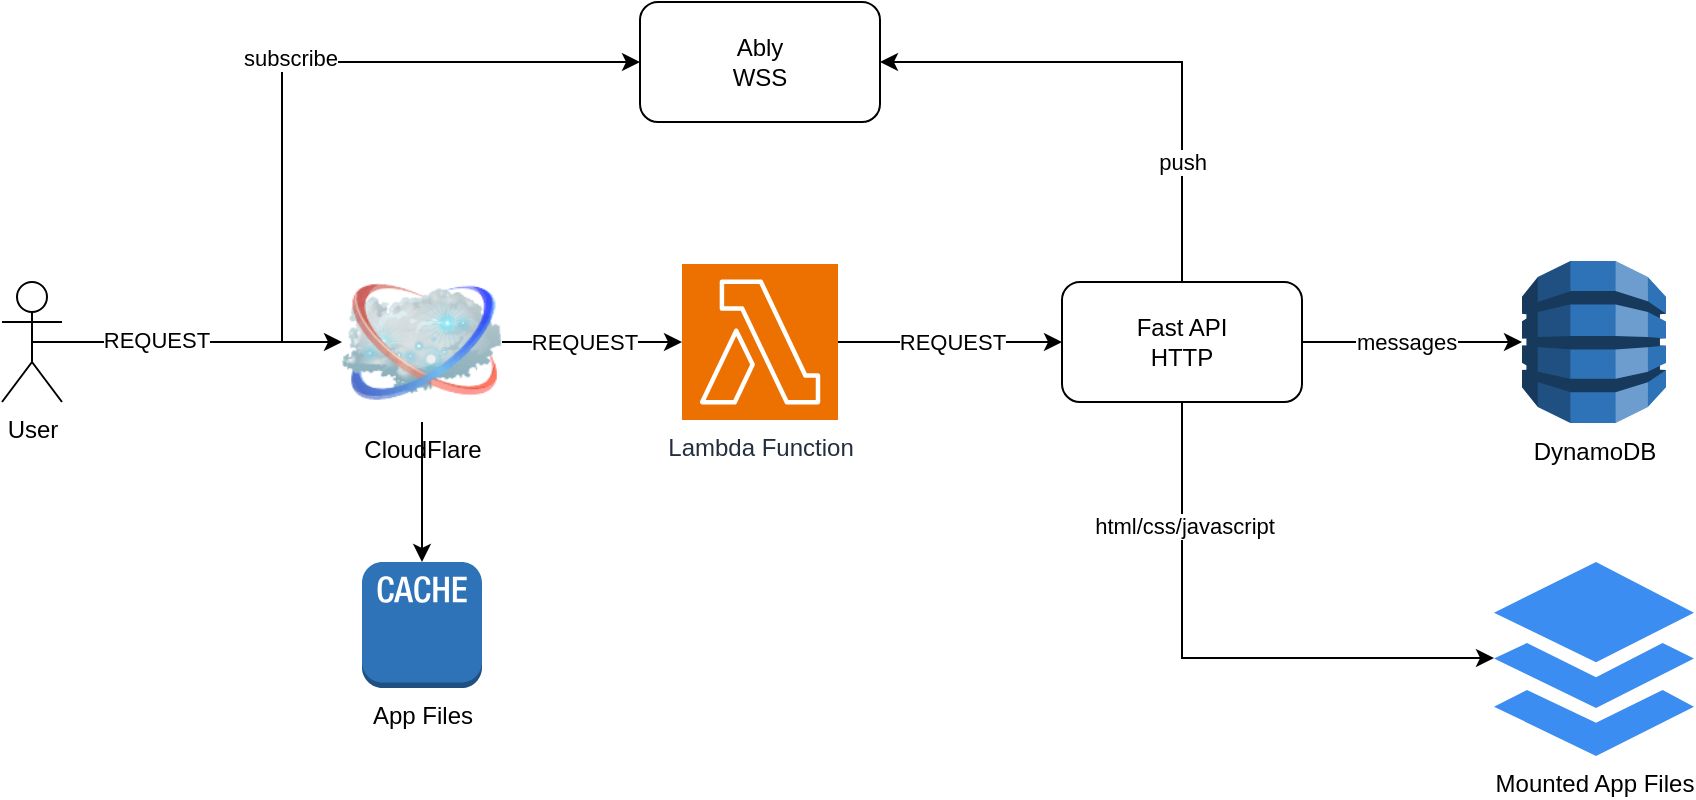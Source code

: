 <mxfile version="24.7.17">
  <diagram name="Page-1" id="RmJcOglXxqEoMs3buLcB">
    <mxGraphModel dx="2116" dy="644" grid="1" gridSize="10" guides="1" tooltips="1" connect="1" arrows="1" fold="1" page="1" pageScale="1" pageWidth="850" pageHeight="1100" math="0" shadow="0">
      <root>
        <mxCell id="0" />
        <mxCell id="1" parent="0" />
        <mxCell id="Ay8H7dWzE45f6VNOiFGu-14" style="edgeStyle=orthogonalEdgeStyle;rounded=0;orthogonalLoop=1;jettySize=auto;html=1;exitX=0.5;exitY=0.5;exitDx=0;exitDy=0;exitPerimeter=0;entryX=0;entryY=0.5;entryDx=0;entryDy=0;" parent="1" source="Ay8H7dWzE45f6VNOiFGu-1" target="Ay8H7dWzE45f6VNOiFGu-13" edge="1">
          <mxGeometry relative="1" as="geometry">
            <Array as="points">
              <mxPoint x="90" y="330" />
              <mxPoint x="90" y="190" />
            </Array>
          </mxGeometry>
        </mxCell>
        <mxCell id="Ay8H7dWzE45f6VNOiFGu-15" value="subscribe" style="edgeLabel;html=1;align=center;verticalAlign=middle;resizable=0;points=[];" parent="Ay8H7dWzE45f6VNOiFGu-14" vertex="1" connectable="0">
          <mxGeometry x="0.208" y="2" relative="1" as="geometry">
            <mxPoint x="1" as="offset" />
          </mxGeometry>
        </mxCell>
        <mxCell id="GSjXhJIfAlek25dzcJiu-8" style="edgeStyle=orthogonalEdgeStyle;rounded=0;orthogonalLoop=1;jettySize=auto;html=1;exitX=0.5;exitY=0.5;exitDx=0;exitDy=0;exitPerimeter=0;entryX=0;entryY=0.5;entryDx=0;entryDy=0;" edge="1" parent="1" source="Ay8H7dWzE45f6VNOiFGu-1" target="GSjXhJIfAlek25dzcJiu-1">
          <mxGeometry relative="1" as="geometry" />
        </mxCell>
        <mxCell id="GSjXhJIfAlek25dzcJiu-9" value="REQUEST" style="edgeLabel;html=1;align=center;verticalAlign=middle;resizable=0;points=[];" vertex="1" connectable="0" parent="GSjXhJIfAlek25dzcJiu-8">
          <mxGeometry x="-0.2" y="1" relative="1" as="geometry">
            <mxPoint as="offset" />
          </mxGeometry>
        </mxCell>
        <mxCell id="Ay8H7dWzE45f6VNOiFGu-1" value="User" style="shape=umlActor;verticalLabelPosition=bottom;verticalAlign=top;html=1;outlineConnect=0;" parent="1" vertex="1">
          <mxGeometry x="-50" y="300" width="30" height="60" as="geometry" />
        </mxCell>
        <mxCell id="Ay8H7dWzE45f6VNOiFGu-7" style="edgeStyle=orthogonalEdgeStyle;rounded=0;orthogonalLoop=1;jettySize=auto;html=1;exitX=1;exitY=0.5;exitDx=0;exitDy=0;exitPerimeter=0;entryX=0;entryY=0.5;entryDx=0;entryDy=0;" parent="1" source="Ay8H7dWzE45f6VNOiFGu-4" target="Ay8H7dWzE45f6VNOiFGu-5" edge="1">
          <mxGeometry relative="1" as="geometry" />
        </mxCell>
        <mxCell id="Ay8H7dWzE45f6VNOiFGu-11" value="REQUEST" style="edgeLabel;html=1;align=center;verticalAlign=middle;resizable=0;points=[];" parent="Ay8H7dWzE45f6VNOiFGu-7" vertex="1" connectable="0">
          <mxGeometry x="0.143" y="3" relative="1" as="geometry">
            <mxPoint x="-7" y="3" as="offset" />
          </mxGeometry>
        </mxCell>
        <mxCell id="Ay8H7dWzE45f6VNOiFGu-4" value="Lambda Function" style="sketch=0;points=[[0,0,0],[0.25,0,0],[0.5,0,0],[0.75,0,0],[1,0,0],[0,1,0],[0.25,1,0],[0.5,1,0],[0.75,1,0],[1,1,0],[0,0.25,0],[0,0.5,0],[0,0.75,0],[1,0.25,0],[1,0.5,0],[1,0.75,0]];outlineConnect=0;fontColor=#232F3E;fillColor=#ED7100;strokeColor=#ffffff;dashed=0;verticalLabelPosition=bottom;verticalAlign=top;align=center;html=1;fontSize=12;fontStyle=0;aspect=fixed;shape=mxgraph.aws4.resourceIcon;resIcon=mxgraph.aws4.lambda;" parent="1" vertex="1">
          <mxGeometry x="290" y="291" width="78" height="78" as="geometry" />
        </mxCell>
        <mxCell id="Ay8H7dWzE45f6VNOiFGu-16" style="edgeStyle=orthogonalEdgeStyle;rounded=0;orthogonalLoop=1;jettySize=auto;html=1;exitX=0.5;exitY=0;exitDx=0;exitDy=0;entryX=1;entryY=0.5;entryDx=0;entryDy=0;" parent="1" source="Ay8H7dWzE45f6VNOiFGu-5" target="Ay8H7dWzE45f6VNOiFGu-13" edge="1">
          <mxGeometry relative="1" as="geometry" />
        </mxCell>
        <mxCell id="Ay8H7dWzE45f6VNOiFGu-17" value="push" style="edgeLabel;html=1;align=center;verticalAlign=middle;resizable=0;points=[];" parent="Ay8H7dWzE45f6VNOiFGu-16" vertex="1" connectable="0">
          <mxGeometry x="-0.632" relative="1" as="geometry">
            <mxPoint y="-12" as="offset" />
          </mxGeometry>
        </mxCell>
        <mxCell id="Ay8H7dWzE45f6VNOiFGu-5" value="Fast API&lt;div&gt;HTTP&lt;/div&gt;" style="rounded=1;whiteSpace=wrap;html=1;" parent="1" vertex="1">
          <mxGeometry x="480" y="300" width="120" height="60" as="geometry" />
        </mxCell>
        <mxCell id="Ay8H7dWzE45f6VNOiFGu-8" value="DynamoDB" style="outlineConnect=0;dashed=0;verticalLabelPosition=bottom;verticalAlign=top;align=center;html=1;shape=mxgraph.aws3.dynamo_db;fillColor=#2E73B8;gradientColor=none;" parent="1" vertex="1">
          <mxGeometry x="710" y="289.5" width="72" height="81" as="geometry" />
        </mxCell>
        <mxCell id="Ay8H7dWzE45f6VNOiFGu-9" style="edgeStyle=orthogonalEdgeStyle;rounded=0;orthogonalLoop=1;jettySize=auto;html=1;exitX=1;exitY=0.5;exitDx=0;exitDy=0;entryX=0;entryY=0.5;entryDx=0;entryDy=0;entryPerimeter=0;" parent="1" source="Ay8H7dWzE45f6VNOiFGu-5" target="Ay8H7dWzE45f6VNOiFGu-8" edge="1">
          <mxGeometry relative="1" as="geometry" />
        </mxCell>
        <mxCell id="Ay8H7dWzE45f6VNOiFGu-12" value="messages" style="edgeLabel;html=1;align=center;verticalAlign=middle;resizable=0;points=[];" parent="Ay8H7dWzE45f6VNOiFGu-9" vertex="1" connectable="0">
          <mxGeometry x="-0.067" y="3" relative="1" as="geometry">
            <mxPoint y="3" as="offset" />
          </mxGeometry>
        </mxCell>
        <mxCell id="Ay8H7dWzE45f6VNOiFGu-13" value="Ably&lt;div&gt;WSS&lt;/div&gt;" style="rounded=1;whiteSpace=wrap;html=1;" parent="1" vertex="1">
          <mxGeometry x="269" y="160" width="120" height="60" as="geometry" />
        </mxCell>
        <mxCell id="GSjXhJIfAlek25dzcJiu-1" value="CloudFlare" style="image;html=1;image=img/lib/clip_art/networking/Cloud_128x128.png" vertex="1" parent="1">
          <mxGeometry x="120" y="290" width="80" height="80" as="geometry" />
        </mxCell>
        <mxCell id="GSjXhJIfAlek25dzcJiu-2" value="Mounted App Files" style="sketch=0;html=1;aspect=fixed;strokeColor=none;shadow=0;fillColor=#3B8DF1;verticalAlign=top;labelPosition=center;verticalLabelPosition=bottom;shape=mxgraph.gcp2.files" vertex="1" parent="1">
          <mxGeometry x="696" y="440" width="100" height="97" as="geometry" />
        </mxCell>
        <mxCell id="GSjXhJIfAlek25dzcJiu-3" style="edgeStyle=orthogonalEdgeStyle;rounded=0;orthogonalLoop=1;jettySize=auto;html=1;exitX=0.5;exitY=1;exitDx=0;exitDy=0;entryX=0;entryY=0.495;entryDx=0;entryDy=0;entryPerimeter=0;" edge="1" parent="1" source="Ay8H7dWzE45f6VNOiFGu-5" target="GSjXhJIfAlek25dzcJiu-2">
          <mxGeometry relative="1" as="geometry" />
        </mxCell>
        <mxCell id="GSjXhJIfAlek25dzcJiu-4" value="html/css/javascript" style="edgeLabel;html=1;align=center;verticalAlign=middle;resizable=0;points=[];" vertex="1" connectable="0" parent="GSjXhJIfAlek25dzcJiu-3">
          <mxGeometry x="-0.563" y="1" relative="1" as="geometry">
            <mxPoint as="offset" />
          </mxGeometry>
        </mxCell>
        <mxCell id="GSjXhJIfAlek25dzcJiu-6" style="edgeStyle=orthogonalEdgeStyle;rounded=0;orthogonalLoop=1;jettySize=auto;html=1;exitX=1;exitY=0.5;exitDx=0;exitDy=0;entryX=0;entryY=0.5;entryDx=0;entryDy=0;entryPerimeter=0;" edge="1" parent="1" source="GSjXhJIfAlek25dzcJiu-1" target="Ay8H7dWzE45f6VNOiFGu-4">
          <mxGeometry relative="1" as="geometry" />
        </mxCell>
        <mxCell id="GSjXhJIfAlek25dzcJiu-7" value="REQUEST" style="edgeLabel;html=1;align=center;verticalAlign=middle;resizable=0;points=[];" vertex="1" connectable="0" parent="GSjXhJIfAlek25dzcJiu-6">
          <mxGeometry x="-0.1" relative="1" as="geometry">
            <mxPoint as="offset" />
          </mxGeometry>
        </mxCell>
        <mxCell id="GSjXhJIfAlek25dzcJiu-10" value="App Files" style="outlineConnect=0;dashed=0;verticalLabelPosition=bottom;verticalAlign=top;align=center;html=1;shape=mxgraph.aws3.cache_node;fillColor=#2E73B8;gradientColor=none;" vertex="1" parent="1">
          <mxGeometry x="130" y="440" width="60" height="63" as="geometry" />
        </mxCell>
        <mxCell id="GSjXhJIfAlek25dzcJiu-11" style="edgeStyle=orthogonalEdgeStyle;rounded=0;orthogonalLoop=1;jettySize=auto;html=1;exitX=0.5;exitY=1;exitDx=0;exitDy=0;entryX=0.5;entryY=0;entryDx=0;entryDy=0;entryPerimeter=0;" edge="1" parent="1" source="GSjXhJIfAlek25dzcJiu-1" target="GSjXhJIfAlek25dzcJiu-10">
          <mxGeometry relative="1" as="geometry" />
        </mxCell>
      </root>
    </mxGraphModel>
  </diagram>
</mxfile>
